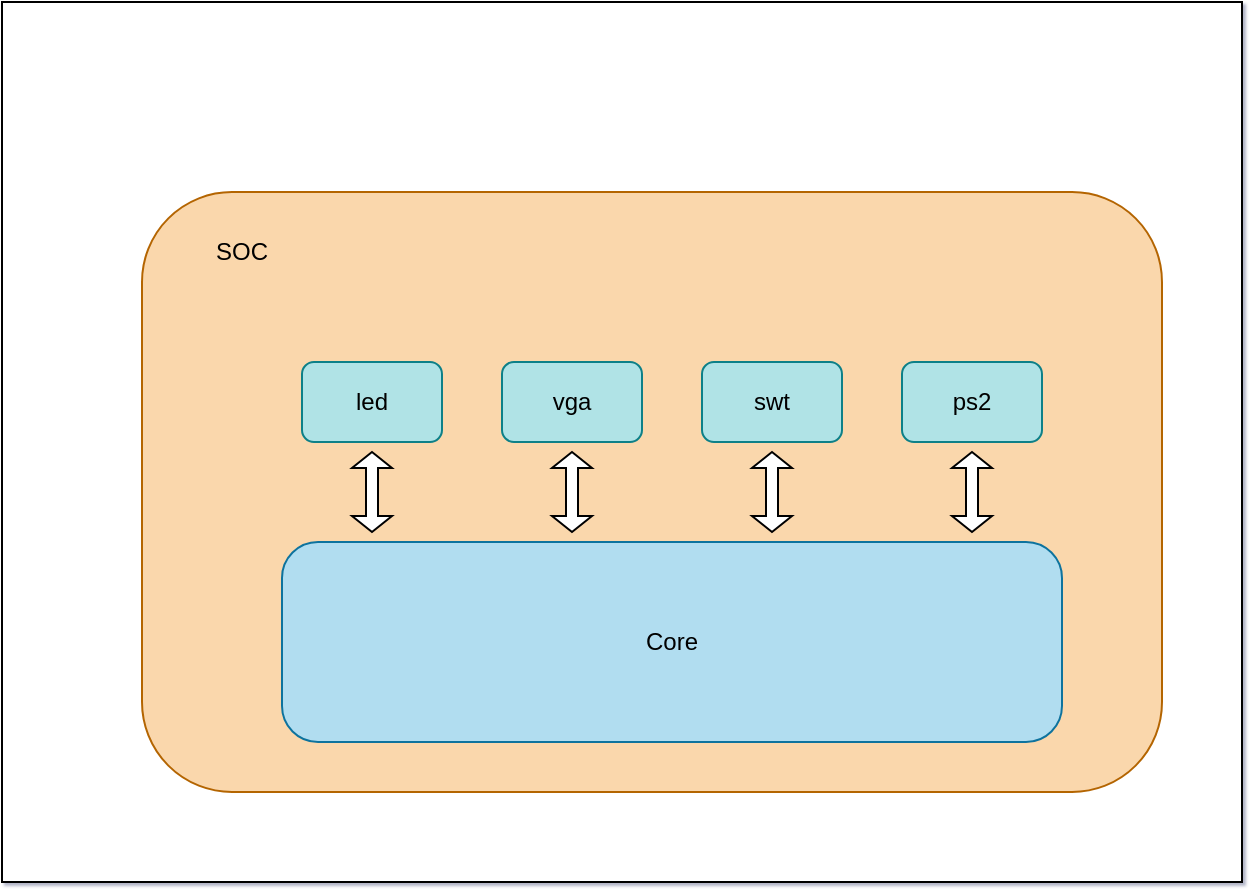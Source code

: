 <mxfile version="21.2.9" type="github" pages="2">
  <diagram name="Page-1" id="O83DA2JDjH2YJTCGsxJ3">
    <mxGraphModel dx="641" dy="1561" grid="1" gridSize="10" guides="1" tooltips="1" connect="1" arrows="1" fold="1" page="1" pageScale="1" pageWidth="827" pageHeight="1169" math="0" shadow="1">
      <root>
        <mxCell id="0" />
        <mxCell id="1" parent="0" />
        <mxCell id="fWSP1pUHomhJU9y6LBk6-6" value="" style="rounded=0;whiteSpace=wrap;html=1;" vertex="1" parent="1">
          <mxGeometry x="10" y="-50" width="620" height="440" as="geometry" />
        </mxCell>
        <mxCell id="fWSP1pUHomhJU9y6LBk6-1" value="" style="rounded=1;whiteSpace=wrap;html=1;fillColor=#fad7ac;strokeColor=#b46504;" vertex="1" parent="1">
          <mxGeometry x="80" y="45" width="510" height="300" as="geometry" />
        </mxCell>
        <mxCell id="fWSP1pUHomhJU9y6LBk6-2" value="" style="rounded=1;whiteSpace=wrap;html=1;arcSize=18;fillColor=#b1ddf0;strokeColor=#10739e;" vertex="1" parent="1">
          <mxGeometry x="150" y="220" width="390" height="100" as="geometry" />
        </mxCell>
        <mxCell id="fWSP1pUHomhJU9y6LBk6-3" value="Core" style="text;html=1;strokeColor=none;fillColor=none;align=center;verticalAlign=middle;whiteSpace=wrap;rounded=0;" vertex="1" parent="1">
          <mxGeometry x="315" y="255" width="60" height="30" as="geometry" />
        </mxCell>
        <mxCell id="fWSP1pUHomhJU9y6LBk6-7" value="led" style="rounded=1;whiteSpace=wrap;html=1;fillColor=#b0e3e6;strokeColor=#0e8088;" vertex="1" parent="1">
          <mxGeometry x="160" y="130" width="70" height="40" as="geometry" />
        </mxCell>
        <mxCell id="fWSP1pUHomhJU9y6LBk6-8" value="vga" style="rounded=1;whiteSpace=wrap;html=1;fillColor=#b0e3e6;strokeColor=#0e8088;" vertex="1" parent="1">
          <mxGeometry x="260" y="130" width="70" height="40" as="geometry" />
        </mxCell>
        <mxCell id="fWSP1pUHomhJU9y6LBk6-9" value="swt" style="rounded=1;whiteSpace=wrap;html=1;fillColor=#b0e3e6;strokeColor=#0e8088;" vertex="1" parent="1">
          <mxGeometry x="360" y="130" width="70" height="40" as="geometry" />
        </mxCell>
        <mxCell id="fWSP1pUHomhJU9y6LBk6-10" value="ps2" style="rounded=1;whiteSpace=wrap;html=1;fillColor=#b0e3e6;strokeColor=#0e8088;" vertex="1" parent="1">
          <mxGeometry x="460" y="130" width="70" height="40" as="geometry" />
        </mxCell>
        <mxCell id="fWSP1pUHomhJU9y6LBk6-12" value="" style="shape=doubleArrow;direction=south;whiteSpace=wrap;html=1;" vertex="1" parent="1">
          <mxGeometry x="185" y="175" width="20" height="40" as="geometry" />
        </mxCell>
        <mxCell id="fWSP1pUHomhJU9y6LBk6-13" value="" style="shape=doubleArrow;direction=south;whiteSpace=wrap;html=1;" vertex="1" parent="1">
          <mxGeometry x="285" y="175" width="20" height="40" as="geometry" />
        </mxCell>
        <mxCell id="fWSP1pUHomhJU9y6LBk6-14" value="" style="shape=doubleArrow;direction=south;whiteSpace=wrap;html=1;" vertex="1" parent="1">
          <mxGeometry x="385" y="175" width="20" height="40" as="geometry" />
        </mxCell>
        <mxCell id="fWSP1pUHomhJU9y6LBk6-15" value="" style="shape=doubleArrow;direction=south;whiteSpace=wrap;html=1;" vertex="1" parent="1">
          <mxGeometry x="485" y="175" width="20" height="40" as="geometry" />
        </mxCell>
        <mxCell id="fWSP1pUHomhJU9y6LBk6-16" value="SOC" style="text;strokeColor=none;align=center;fillColor=none;html=1;verticalAlign=middle;whiteSpace=wrap;rounded=0;" vertex="1" parent="1">
          <mxGeometry x="100" y="60" width="60" height="30" as="geometry" />
        </mxCell>
      </root>
    </mxGraphModel>
  </diagram>
  <diagram id="rOojbOo74rVNIjNTx8IL" name="Page-2">
    <mxGraphModel dx="669" dy="392" grid="1" gridSize="10" guides="1" tooltips="1" connect="1" arrows="1" fold="1" page="1" pageScale="1" pageWidth="827" pageHeight="1169" math="0" shadow="0">
      <root>
        <mxCell id="0" />
        <mxCell id="1" parent="0" />
      </root>
    </mxGraphModel>
  </diagram>
</mxfile>
